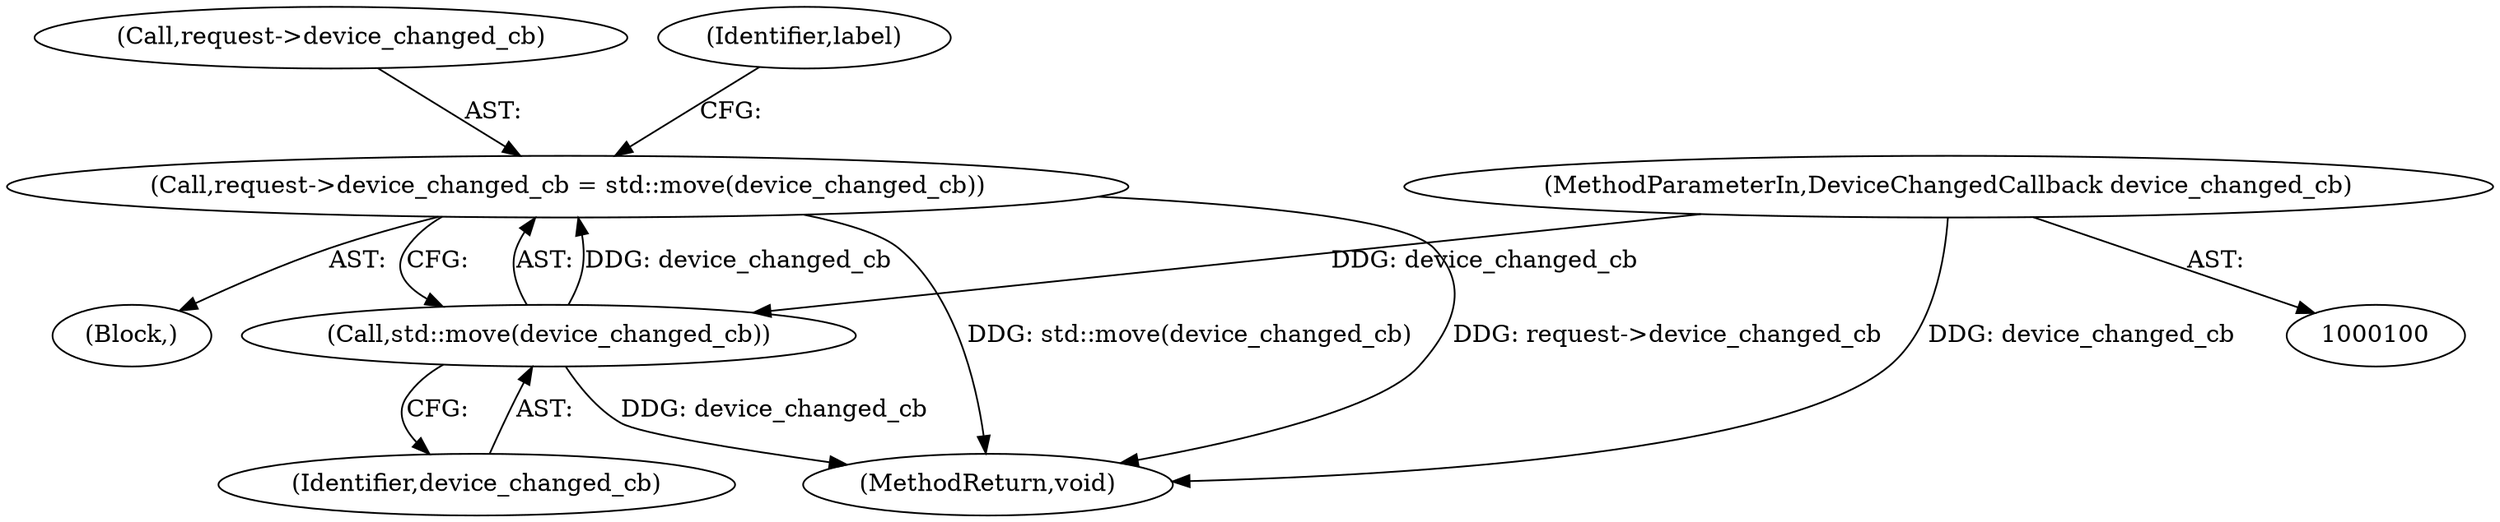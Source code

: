 digraph "0_Chrome_971548cdca2d4c0a6fedd3db0c94372c2a27eac3_13@API" {
"1000123" [label="(Call,request->device_changed_cb = std::move(device_changed_cb))"];
"1000127" [label="(Call,std::move(device_changed_cb))"];
"1000110" [label="(MethodParameterIn,DeviceChangedCallback device_changed_cb)"];
"1000127" [label="(Call,std::move(device_changed_cb))"];
"1000128" [label="(Identifier,device_changed_cb)"];
"1000110" [label="(MethodParameterIn,DeviceChangedCallback device_changed_cb)"];
"1000111" [label="(Block,)"];
"1000123" [label="(Call,request->device_changed_cb = std::move(device_changed_cb))"];
"1000124" [label="(Call,request->device_changed_cb)"];
"1000131" [label="(Identifier,label)"];
"1000158" [label="(MethodReturn,void)"];
"1000123" -> "1000111"  [label="AST: "];
"1000123" -> "1000127"  [label="CFG: "];
"1000124" -> "1000123"  [label="AST: "];
"1000127" -> "1000123"  [label="AST: "];
"1000131" -> "1000123"  [label="CFG: "];
"1000123" -> "1000158"  [label="DDG: std::move(device_changed_cb)"];
"1000123" -> "1000158"  [label="DDG: request->device_changed_cb"];
"1000127" -> "1000123"  [label="DDG: device_changed_cb"];
"1000127" -> "1000128"  [label="CFG: "];
"1000128" -> "1000127"  [label="AST: "];
"1000127" -> "1000158"  [label="DDG: device_changed_cb"];
"1000110" -> "1000127"  [label="DDG: device_changed_cb"];
"1000110" -> "1000100"  [label="AST: "];
"1000110" -> "1000158"  [label="DDG: device_changed_cb"];
}
